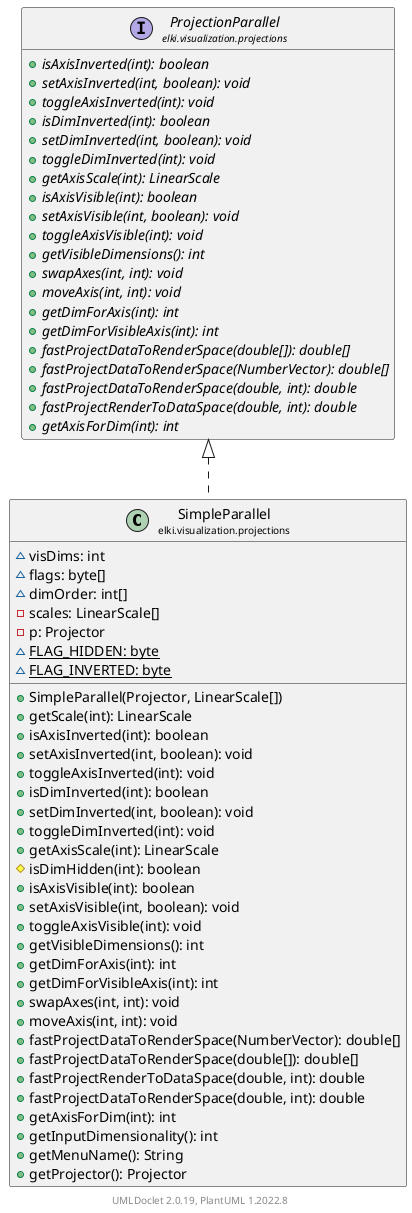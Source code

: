 @startuml
    remove .*\.(Instance|Par|Parameterizer|Factory)$
    set namespaceSeparator none
    hide empty fields
    hide empty methods

    class "<size:14>SimpleParallel\n<size:10>elki.visualization.projections" as elki.visualization.projections.SimpleParallel [[SimpleParallel.html]] {
        ~visDims: int
        ~flags: byte[]
        ~dimOrder: int[]
        -scales: LinearScale[]
        -p: Projector
        {static} ~FLAG_HIDDEN: byte
        {static} ~FLAG_INVERTED: byte
        +SimpleParallel(Projector, LinearScale[])
        +getScale(int): LinearScale
        +isAxisInverted(int): boolean
        +setAxisInverted(int, boolean): void
        +toggleAxisInverted(int): void
        +isDimInverted(int): boolean
        +setDimInverted(int, boolean): void
        +toggleDimInverted(int): void
        +getAxisScale(int): LinearScale
        #isDimHidden(int): boolean
        +isAxisVisible(int): boolean
        +setAxisVisible(int, boolean): void
        +toggleAxisVisible(int): void
        +getVisibleDimensions(): int
        +getDimForAxis(int): int
        +getDimForVisibleAxis(int): int
        +swapAxes(int, int): void
        +moveAxis(int, int): void
        +fastProjectDataToRenderSpace(NumberVector): double[]
        +fastProjectDataToRenderSpace(double[]): double[]
        +fastProjectRenderToDataSpace(double, int): double
        +fastProjectDataToRenderSpace(double, int): double
        +getAxisForDim(int): int
        +getInputDimensionality(): int
        +getMenuName(): String
        +getProjector(): Projector
    }

    interface "<size:14>ProjectionParallel\n<size:10>elki.visualization.projections" as elki.visualization.projections.ProjectionParallel [[ProjectionParallel.html]] {
        {abstract} +isAxisInverted(int): boolean
        {abstract} +setAxisInverted(int, boolean): void
        {abstract} +toggleAxisInverted(int): void
        {abstract} +isDimInverted(int): boolean
        {abstract} +setDimInverted(int, boolean): void
        {abstract} +toggleDimInverted(int): void
        {abstract} +getAxisScale(int): LinearScale
        {abstract} +isAxisVisible(int): boolean
        {abstract} +setAxisVisible(int, boolean): void
        {abstract} +toggleAxisVisible(int): void
        {abstract} +getVisibleDimensions(): int
        {abstract} +swapAxes(int, int): void
        {abstract} +moveAxis(int, int): void
        {abstract} +getDimForAxis(int): int
        {abstract} +getDimForVisibleAxis(int): int
        {abstract} +fastProjectDataToRenderSpace(double[]): double[]
        {abstract} +fastProjectDataToRenderSpace(NumberVector): double[]
        {abstract} +fastProjectDataToRenderSpace(double, int): double
        {abstract} +fastProjectRenderToDataSpace(double, int): double
        {abstract} +getAxisForDim(int): int
    }

    elki.visualization.projections.ProjectionParallel <|.. elki.visualization.projections.SimpleParallel

    center footer UMLDoclet 2.0.19, PlantUML 1.2022.8
@enduml
